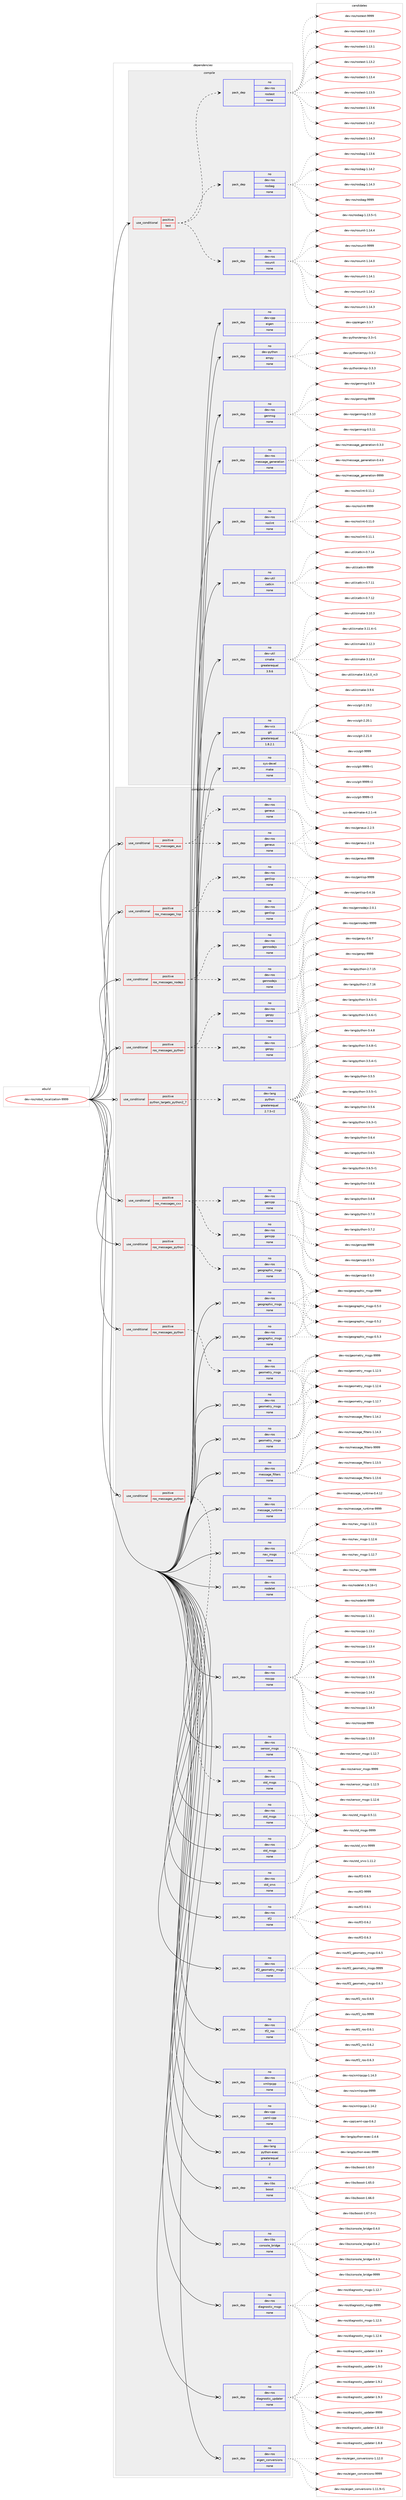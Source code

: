 digraph prolog {

# *************
# Graph options
# *************

newrank=true;
concentrate=true;
compound=true;
graph [rankdir=LR,fontname=Helvetica,fontsize=10,ranksep=1.5];#, ranksep=2.5, nodesep=0.2];
edge  [arrowhead=vee];
node  [fontname=Helvetica,fontsize=10];

# **********
# The ebuild
# **********

subgraph cluster_leftcol {
color=gray;
rank=same;
label=<<i>ebuild</i>>;
id [label="dev-ros/robot_localization-9999", color=red, width=4, href="../dev-ros/robot_localization-9999.svg"];
}

# ****************
# The dependencies
# ****************

subgraph cluster_midcol {
color=gray;
label=<<i>dependencies</i>>;
subgraph cluster_compile {
fillcolor="#eeeeee";
style=filled;
label=<<i>compile</i>>;
subgraph cond389546 {
dependency1463110 [label=<<TABLE BORDER="0" CELLBORDER="1" CELLSPACING="0" CELLPADDING="4"><TR><TD ROWSPAN="3" CELLPADDING="10">use_conditional</TD></TR><TR><TD>positive</TD></TR><TR><TD>test</TD></TR></TABLE>>, shape=none, color=red];
subgraph pack1050174 {
dependency1463111 [label=<<TABLE BORDER="0" CELLBORDER="1" CELLSPACING="0" CELLPADDING="4" WIDTH="220"><TR><TD ROWSPAN="6" CELLPADDING="30">pack_dep</TD></TR><TR><TD WIDTH="110">no</TD></TR><TR><TD>dev-ros</TD></TR><TR><TD>rosbag</TD></TR><TR><TD>none</TD></TR><TR><TD></TD></TR></TABLE>>, shape=none, color=blue];
}
dependency1463110:e -> dependency1463111:w [weight=20,style="dashed",arrowhead="vee"];
subgraph pack1050175 {
dependency1463112 [label=<<TABLE BORDER="0" CELLBORDER="1" CELLSPACING="0" CELLPADDING="4" WIDTH="220"><TR><TD ROWSPAN="6" CELLPADDING="30">pack_dep</TD></TR><TR><TD WIDTH="110">no</TD></TR><TR><TD>dev-ros</TD></TR><TR><TD>rostest</TD></TR><TR><TD>none</TD></TR><TR><TD></TD></TR></TABLE>>, shape=none, color=blue];
}
dependency1463110:e -> dependency1463112:w [weight=20,style="dashed",arrowhead="vee"];
subgraph pack1050176 {
dependency1463113 [label=<<TABLE BORDER="0" CELLBORDER="1" CELLSPACING="0" CELLPADDING="4" WIDTH="220"><TR><TD ROWSPAN="6" CELLPADDING="30">pack_dep</TD></TR><TR><TD WIDTH="110">no</TD></TR><TR><TD>dev-ros</TD></TR><TR><TD>rosunit</TD></TR><TR><TD>none</TD></TR><TR><TD></TD></TR></TABLE>>, shape=none, color=blue];
}
dependency1463110:e -> dependency1463113:w [weight=20,style="dashed",arrowhead="vee"];
}
id:e -> dependency1463110:w [weight=20,style="solid",arrowhead="vee"];
subgraph pack1050177 {
dependency1463114 [label=<<TABLE BORDER="0" CELLBORDER="1" CELLSPACING="0" CELLPADDING="4" WIDTH="220"><TR><TD ROWSPAN="6" CELLPADDING="30">pack_dep</TD></TR><TR><TD WIDTH="110">no</TD></TR><TR><TD>dev-cpp</TD></TR><TR><TD>eigen</TD></TR><TR><TD>none</TD></TR><TR><TD></TD></TR></TABLE>>, shape=none, color=blue];
}
id:e -> dependency1463114:w [weight=20,style="solid",arrowhead="vee"];
subgraph pack1050178 {
dependency1463115 [label=<<TABLE BORDER="0" CELLBORDER="1" CELLSPACING="0" CELLPADDING="4" WIDTH="220"><TR><TD ROWSPAN="6" CELLPADDING="30">pack_dep</TD></TR><TR><TD WIDTH="110">no</TD></TR><TR><TD>dev-python</TD></TR><TR><TD>empy</TD></TR><TR><TD>none</TD></TR><TR><TD></TD></TR></TABLE>>, shape=none, color=blue];
}
id:e -> dependency1463115:w [weight=20,style="solid",arrowhead="vee"];
subgraph pack1050179 {
dependency1463116 [label=<<TABLE BORDER="0" CELLBORDER="1" CELLSPACING="0" CELLPADDING="4" WIDTH="220"><TR><TD ROWSPAN="6" CELLPADDING="30">pack_dep</TD></TR><TR><TD WIDTH="110">no</TD></TR><TR><TD>dev-ros</TD></TR><TR><TD>genmsg</TD></TR><TR><TD>none</TD></TR><TR><TD></TD></TR></TABLE>>, shape=none, color=blue];
}
id:e -> dependency1463116:w [weight=20,style="solid",arrowhead="vee"];
subgraph pack1050180 {
dependency1463117 [label=<<TABLE BORDER="0" CELLBORDER="1" CELLSPACING="0" CELLPADDING="4" WIDTH="220"><TR><TD ROWSPAN="6" CELLPADDING="30">pack_dep</TD></TR><TR><TD WIDTH="110">no</TD></TR><TR><TD>dev-ros</TD></TR><TR><TD>message_generation</TD></TR><TR><TD>none</TD></TR><TR><TD></TD></TR></TABLE>>, shape=none, color=blue];
}
id:e -> dependency1463117:w [weight=20,style="solid",arrowhead="vee"];
subgraph pack1050181 {
dependency1463118 [label=<<TABLE BORDER="0" CELLBORDER="1" CELLSPACING="0" CELLPADDING="4" WIDTH="220"><TR><TD ROWSPAN="6" CELLPADDING="30">pack_dep</TD></TR><TR><TD WIDTH="110">no</TD></TR><TR><TD>dev-ros</TD></TR><TR><TD>roslint</TD></TR><TR><TD>none</TD></TR><TR><TD></TD></TR></TABLE>>, shape=none, color=blue];
}
id:e -> dependency1463118:w [weight=20,style="solid",arrowhead="vee"];
subgraph pack1050182 {
dependency1463119 [label=<<TABLE BORDER="0" CELLBORDER="1" CELLSPACING="0" CELLPADDING="4" WIDTH="220"><TR><TD ROWSPAN="6" CELLPADDING="30">pack_dep</TD></TR><TR><TD WIDTH="110">no</TD></TR><TR><TD>dev-util</TD></TR><TR><TD>catkin</TD></TR><TR><TD>none</TD></TR><TR><TD></TD></TR></TABLE>>, shape=none, color=blue];
}
id:e -> dependency1463119:w [weight=20,style="solid",arrowhead="vee"];
subgraph pack1050183 {
dependency1463120 [label=<<TABLE BORDER="0" CELLBORDER="1" CELLSPACING="0" CELLPADDING="4" WIDTH="220"><TR><TD ROWSPAN="6" CELLPADDING="30">pack_dep</TD></TR><TR><TD WIDTH="110">no</TD></TR><TR><TD>dev-util</TD></TR><TR><TD>cmake</TD></TR><TR><TD>greaterequal</TD></TR><TR><TD>3.9.6</TD></TR></TABLE>>, shape=none, color=blue];
}
id:e -> dependency1463120:w [weight=20,style="solid",arrowhead="vee"];
subgraph pack1050184 {
dependency1463121 [label=<<TABLE BORDER="0" CELLBORDER="1" CELLSPACING="0" CELLPADDING="4" WIDTH="220"><TR><TD ROWSPAN="6" CELLPADDING="30">pack_dep</TD></TR><TR><TD WIDTH="110">no</TD></TR><TR><TD>dev-vcs</TD></TR><TR><TD>git</TD></TR><TR><TD>greaterequal</TD></TR><TR><TD>1.8.2.1</TD></TR></TABLE>>, shape=none, color=blue];
}
id:e -> dependency1463121:w [weight=20,style="solid",arrowhead="vee"];
subgraph pack1050185 {
dependency1463122 [label=<<TABLE BORDER="0" CELLBORDER="1" CELLSPACING="0" CELLPADDING="4" WIDTH="220"><TR><TD ROWSPAN="6" CELLPADDING="30">pack_dep</TD></TR><TR><TD WIDTH="110">no</TD></TR><TR><TD>sys-devel</TD></TR><TR><TD>make</TD></TR><TR><TD>none</TD></TR><TR><TD></TD></TR></TABLE>>, shape=none, color=blue];
}
id:e -> dependency1463122:w [weight=20,style="solid",arrowhead="vee"];
}
subgraph cluster_compileandrun {
fillcolor="#eeeeee";
style=filled;
label=<<i>compile and run</i>>;
subgraph cond389547 {
dependency1463123 [label=<<TABLE BORDER="0" CELLBORDER="1" CELLSPACING="0" CELLPADDING="4"><TR><TD ROWSPAN="3" CELLPADDING="10">use_conditional</TD></TR><TR><TD>positive</TD></TR><TR><TD>python_targets_python2_7</TD></TR></TABLE>>, shape=none, color=red];
subgraph pack1050186 {
dependency1463124 [label=<<TABLE BORDER="0" CELLBORDER="1" CELLSPACING="0" CELLPADDING="4" WIDTH="220"><TR><TD ROWSPAN="6" CELLPADDING="30">pack_dep</TD></TR><TR><TD WIDTH="110">no</TD></TR><TR><TD>dev-lang</TD></TR><TR><TD>python</TD></TR><TR><TD>greaterequal</TD></TR><TR><TD>2.7.5-r2</TD></TR></TABLE>>, shape=none, color=blue];
}
dependency1463123:e -> dependency1463124:w [weight=20,style="dashed",arrowhead="vee"];
}
id:e -> dependency1463123:w [weight=20,style="solid",arrowhead="odotvee"];
subgraph cond389548 {
dependency1463125 [label=<<TABLE BORDER="0" CELLBORDER="1" CELLSPACING="0" CELLPADDING="4"><TR><TD ROWSPAN="3" CELLPADDING="10">use_conditional</TD></TR><TR><TD>positive</TD></TR><TR><TD>ros_messages_cxx</TD></TR></TABLE>>, shape=none, color=red];
subgraph pack1050187 {
dependency1463126 [label=<<TABLE BORDER="0" CELLBORDER="1" CELLSPACING="0" CELLPADDING="4" WIDTH="220"><TR><TD ROWSPAN="6" CELLPADDING="30">pack_dep</TD></TR><TR><TD WIDTH="110">no</TD></TR><TR><TD>dev-ros</TD></TR><TR><TD>gencpp</TD></TR><TR><TD>none</TD></TR><TR><TD></TD></TR></TABLE>>, shape=none, color=blue];
}
dependency1463125:e -> dependency1463126:w [weight=20,style="dashed",arrowhead="vee"];
subgraph pack1050188 {
dependency1463127 [label=<<TABLE BORDER="0" CELLBORDER="1" CELLSPACING="0" CELLPADDING="4" WIDTH="220"><TR><TD ROWSPAN="6" CELLPADDING="30">pack_dep</TD></TR><TR><TD WIDTH="110">no</TD></TR><TR><TD>dev-ros</TD></TR><TR><TD>gencpp</TD></TR><TR><TD>none</TD></TR><TR><TD></TD></TR></TABLE>>, shape=none, color=blue];
}
dependency1463125:e -> dependency1463127:w [weight=20,style="dashed",arrowhead="vee"];
}
id:e -> dependency1463125:w [weight=20,style="solid",arrowhead="odotvee"];
subgraph cond389549 {
dependency1463128 [label=<<TABLE BORDER="0" CELLBORDER="1" CELLSPACING="0" CELLPADDING="4"><TR><TD ROWSPAN="3" CELLPADDING="10">use_conditional</TD></TR><TR><TD>positive</TD></TR><TR><TD>ros_messages_eus</TD></TR></TABLE>>, shape=none, color=red];
subgraph pack1050189 {
dependency1463129 [label=<<TABLE BORDER="0" CELLBORDER="1" CELLSPACING="0" CELLPADDING="4" WIDTH="220"><TR><TD ROWSPAN="6" CELLPADDING="30">pack_dep</TD></TR><TR><TD WIDTH="110">no</TD></TR><TR><TD>dev-ros</TD></TR><TR><TD>geneus</TD></TR><TR><TD>none</TD></TR><TR><TD></TD></TR></TABLE>>, shape=none, color=blue];
}
dependency1463128:e -> dependency1463129:w [weight=20,style="dashed",arrowhead="vee"];
subgraph pack1050190 {
dependency1463130 [label=<<TABLE BORDER="0" CELLBORDER="1" CELLSPACING="0" CELLPADDING="4" WIDTH="220"><TR><TD ROWSPAN="6" CELLPADDING="30">pack_dep</TD></TR><TR><TD WIDTH="110">no</TD></TR><TR><TD>dev-ros</TD></TR><TR><TD>geneus</TD></TR><TR><TD>none</TD></TR><TR><TD></TD></TR></TABLE>>, shape=none, color=blue];
}
dependency1463128:e -> dependency1463130:w [weight=20,style="dashed",arrowhead="vee"];
}
id:e -> dependency1463128:w [weight=20,style="solid",arrowhead="odotvee"];
subgraph cond389550 {
dependency1463131 [label=<<TABLE BORDER="0" CELLBORDER="1" CELLSPACING="0" CELLPADDING="4"><TR><TD ROWSPAN="3" CELLPADDING="10">use_conditional</TD></TR><TR><TD>positive</TD></TR><TR><TD>ros_messages_lisp</TD></TR></TABLE>>, shape=none, color=red];
subgraph pack1050191 {
dependency1463132 [label=<<TABLE BORDER="0" CELLBORDER="1" CELLSPACING="0" CELLPADDING="4" WIDTH="220"><TR><TD ROWSPAN="6" CELLPADDING="30">pack_dep</TD></TR><TR><TD WIDTH="110">no</TD></TR><TR><TD>dev-ros</TD></TR><TR><TD>genlisp</TD></TR><TR><TD>none</TD></TR><TR><TD></TD></TR></TABLE>>, shape=none, color=blue];
}
dependency1463131:e -> dependency1463132:w [weight=20,style="dashed",arrowhead="vee"];
subgraph pack1050192 {
dependency1463133 [label=<<TABLE BORDER="0" CELLBORDER="1" CELLSPACING="0" CELLPADDING="4" WIDTH="220"><TR><TD ROWSPAN="6" CELLPADDING="30">pack_dep</TD></TR><TR><TD WIDTH="110">no</TD></TR><TR><TD>dev-ros</TD></TR><TR><TD>genlisp</TD></TR><TR><TD>none</TD></TR><TR><TD></TD></TR></TABLE>>, shape=none, color=blue];
}
dependency1463131:e -> dependency1463133:w [weight=20,style="dashed",arrowhead="vee"];
}
id:e -> dependency1463131:w [weight=20,style="solid",arrowhead="odotvee"];
subgraph cond389551 {
dependency1463134 [label=<<TABLE BORDER="0" CELLBORDER="1" CELLSPACING="0" CELLPADDING="4"><TR><TD ROWSPAN="3" CELLPADDING="10">use_conditional</TD></TR><TR><TD>positive</TD></TR><TR><TD>ros_messages_nodejs</TD></TR></TABLE>>, shape=none, color=red];
subgraph pack1050193 {
dependency1463135 [label=<<TABLE BORDER="0" CELLBORDER="1" CELLSPACING="0" CELLPADDING="4" WIDTH="220"><TR><TD ROWSPAN="6" CELLPADDING="30">pack_dep</TD></TR><TR><TD WIDTH="110">no</TD></TR><TR><TD>dev-ros</TD></TR><TR><TD>gennodejs</TD></TR><TR><TD>none</TD></TR><TR><TD></TD></TR></TABLE>>, shape=none, color=blue];
}
dependency1463134:e -> dependency1463135:w [weight=20,style="dashed",arrowhead="vee"];
subgraph pack1050194 {
dependency1463136 [label=<<TABLE BORDER="0" CELLBORDER="1" CELLSPACING="0" CELLPADDING="4" WIDTH="220"><TR><TD ROWSPAN="6" CELLPADDING="30">pack_dep</TD></TR><TR><TD WIDTH="110">no</TD></TR><TR><TD>dev-ros</TD></TR><TR><TD>gennodejs</TD></TR><TR><TD>none</TD></TR><TR><TD></TD></TR></TABLE>>, shape=none, color=blue];
}
dependency1463134:e -> dependency1463136:w [weight=20,style="dashed",arrowhead="vee"];
}
id:e -> dependency1463134:w [weight=20,style="solid",arrowhead="odotvee"];
subgraph cond389552 {
dependency1463137 [label=<<TABLE BORDER="0" CELLBORDER="1" CELLSPACING="0" CELLPADDING="4"><TR><TD ROWSPAN="3" CELLPADDING="10">use_conditional</TD></TR><TR><TD>positive</TD></TR><TR><TD>ros_messages_python</TD></TR></TABLE>>, shape=none, color=red];
subgraph pack1050195 {
dependency1463138 [label=<<TABLE BORDER="0" CELLBORDER="1" CELLSPACING="0" CELLPADDING="4" WIDTH="220"><TR><TD ROWSPAN="6" CELLPADDING="30">pack_dep</TD></TR><TR><TD WIDTH="110">no</TD></TR><TR><TD>dev-ros</TD></TR><TR><TD>genpy</TD></TR><TR><TD>none</TD></TR><TR><TD></TD></TR></TABLE>>, shape=none, color=blue];
}
dependency1463137:e -> dependency1463138:w [weight=20,style="dashed",arrowhead="vee"];
subgraph pack1050196 {
dependency1463139 [label=<<TABLE BORDER="0" CELLBORDER="1" CELLSPACING="0" CELLPADDING="4" WIDTH="220"><TR><TD ROWSPAN="6" CELLPADDING="30">pack_dep</TD></TR><TR><TD WIDTH="110">no</TD></TR><TR><TD>dev-ros</TD></TR><TR><TD>genpy</TD></TR><TR><TD>none</TD></TR><TR><TD></TD></TR></TABLE>>, shape=none, color=blue];
}
dependency1463137:e -> dependency1463139:w [weight=20,style="dashed",arrowhead="vee"];
}
id:e -> dependency1463137:w [weight=20,style="solid",arrowhead="odotvee"];
subgraph cond389553 {
dependency1463140 [label=<<TABLE BORDER="0" CELLBORDER="1" CELLSPACING="0" CELLPADDING="4"><TR><TD ROWSPAN="3" CELLPADDING="10">use_conditional</TD></TR><TR><TD>positive</TD></TR><TR><TD>ros_messages_python</TD></TR></TABLE>>, shape=none, color=red];
subgraph pack1050197 {
dependency1463141 [label=<<TABLE BORDER="0" CELLBORDER="1" CELLSPACING="0" CELLPADDING="4" WIDTH="220"><TR><TD ROWSPAN="6" CELLPADDING="30">pack_dep</TD></TR><TR><TD WIDTH="110">no</TD></TR><TR><TD>dev-ros</TD></TR><TR><TD>geographic_msgs</TD></TR><TR><TD>none</TD></TR><TR><TD></TD></TR></TABLE>>, shape=none, color=blue];
}
dependency1463140:e -> dependency1463141:w [weight=20,style="dashed",arrowhead="vee"];
}
id:e -> dependency1463140:w [weight=20,style="solid",arrowhead="odotvee"];
subgraph cond389554 {
dependency1463142 [label=<<TABLE BORDER="0" CELLBORDER="1" CELLSPACING="0" CELLPADDING="4"><TR><TD ROWSPAN="3" CELLPADDING="10">use_conditional</TD></TR><TR><TD>positive</TD></TR><TR><TD>ros_messages_python</TD></TR></TABLE>>, shape=none, color=red];
subgraph pack1050198 {
dependency1463143 [label=<<TABLE BORDER="0" CELLBORDER="1" CELLSPACING="0" CELLPADDING="4" WIDTH="220"><TR><TD ROWSPAN="6" CELLPADDING="30">pack_dep</TD></TR><TR><TD WIDTH="110">no</TD></TR><TR><TD>dev-ros</TD></TR><TR><TD>geometry_msgs</TD></TR><TR><TD>none</TD></TR><TR><TD></TD></TR></TABLE>>, shape=none, color=blue];
}
dependency1463142:e -> dependency1463143:w [weight=20,style="dashed",arrowhead="vee"];
}
id:e -> dependency1463142:w [weight=20,style="solid",arrowhead="odotvee"];
subgraph cond389555 {
dependency1463144 [label=<<TABLE BORDER="0" CELLBORDER="1" CELLSPACING="0" CELLPADDING="4"><TR><TD ROWSPAN="3" CELLPADDING="10">use_conditional</TD></TR><TR><TD>positive</TD></TR><TR><TD>ros_messages_python</TD></TR></TABLE>>, shape=none, color=red];
subgraph pack1050199 {
dependency1463145 [label=<<TABLE BORDER="0" CELLBORDER="1" CELLSPACING="0" CELLPADDING="4" WIDTH="220"><TR><TD ROWSPAN="6" CELLPADDING="30">pack_dep</TD></TR><TR><TD WIDTH="110">no</TD></TR><TR><TD>dev-ros</TD></TR><TR><TD>std_msgs</TD></TR><TR><TD>none</TD></TR><TR><TD></TD></TR></TABLE>>, shape=none, color=blue];
}
dependency1463144:e -> dependency1463145:w [weight=20,style="dashed",arrowhead="vee"];
}
id:e -> dependency1463144:w [weight=20,style="solid",arrowhead="odotvee"];
subgraph pack1050200 {
dependency1463146 [label=<<TABLE BORDER="0" CELLBORDER="1" CELLSPACING="0" CELLPADDING="4" WIDTH="220"><TR><TD ROWSPAN="6" CELLPADDING="30">pack_dep</TD></TR><TR><TD WIDTH="110">no</TD></TR><TR><TD>dev-cpp</TD></TR><TR><TD>yaml-cpp</TD></TR><TR><TD>none</TD></TR><TR><TD></TD></TR></TABLE>>, shape=none, color=blue];
}
id:e -> dependency1463146:w [weight=20,style="solid",arrowhead="odotvee"];
subgraph pack1050201 {
dependency1463147 [label=<<TABLE BORDER="0" CELLBORDER="1" CELLSPACING="0" CELLPADDING="4" WIDTH="220"><TR><TD ROWSPAN="6" CELLPADDING="30">pack_dep</TD></TR><TR><TD WIDTH="110">no</TD></TR><TR><TD>dev-lang</TD></TR><TR><TD>python-exec</TD></TR><TR><TD>greaterequal</TD></TR><TR><TD>2</TD></TR></TABLE>>, shape=none, color=blue];
}
id:e -> dependency1463147:w [weight=20,style="solid",arrowhead="odotvee"];
subgraph pack1050202 {
dependency1463148 [label=<<TABLE BORDER="0" CELLBORDER="1" CELLSPACING="0" CELLPADDING="4" WIDTH="220"><TR><TD ROWSPAN="6" CELLPADDING="30">pack_dep</TD></TR><TR><TD WIDTH="110">no</TD></TR><TR><TD>dev-libs</TD></TR><TR><TD>boost</TD></TR><TR><TD>none</TD></TR><TR><TD></TD></TR></TABLE>>, shape=none, color=blue];
}
id:e -> dependency1463148:w [weight=20,style="solid",arrowhead="odotvee"];
subgraph pack1050203 {
dependency1463149 [label=<<TABLE BORDER="0" CELLBORDER="1" CELLSPACING="0" CELLPADDING="4" WIDTH="220"><TR><TD ROWSPAN="6" CELLPADDING="30">pack_dep</TD></TR><TR><TD WIDTH="110">no</TD></TR><TR><TD>dev-libs</TD></TR><TR><TD>console_bridge</TD></TR><TR><TD>none</TD></TR><TR><TD></TD></TR></TABLE>>, shape=none, color=blue];
}
id:e -> dependency1463149:w [weight=20,style="solid",arrowhead="odotvee"];
subgraph pack1050204 {
dependency1463150 [label=<<TABLE BORDER="0" CELLBORDER="1" CELLSPACING="0" CELLPADDING="4" WIDTH="220"><TR><TD ROWSPAN="6" CELLPADDING="30">pack_dep</TD></TR><TR><TD WIDTH="110">no</TD></TR><TR><TD>dev-ros</TD></TR><TR><TD>diagnostic_msgs</TD></TR><TR><TD>none</TD></TR><TR><TD></TD></TR></TABLE>>, shape=none, color=blue];
}
id:e -> dependency1463150:w [weight=20,style="solid",arrowhead="odotvee"];
subgraph pack1050205 {
dependency1463151 [label=<<TABLE BORDER="0" CELLBORDER="1" CELLSPACING="0" CELLPADDING="4" WIDTH="220"><TR><TD ROWSPAN="6" CELLPADDING="30">pack_dep</TD></TR><TR><TD WIDTH="110">no</TD></TR><TR><TD>dev-ros</TD></TR><TR><TD>diagnostic_updater</TD></TR><TR><TD>none</TD></TR><TR><TD></TD></TR></TABLE>>, shape=none, color=blue];
}
id:e -> dependency1463151:w [weight=20,style="solid",arrowhead="odotvee"];
subgraph pack1050206 {
dependency1463152 [label=<<TABLE BORDER="0" CELLBORDER="1" CELLSPACING="0" CELLPADDING="4" WIDTH="220"><TR><TD ROWSPAN="6" CELLPADDING="30">pack_dep</TD></TR><TR><TD WIDTH="110">no</TD></TR><TR><TD>dev-ros</TD></TR><TR><TD>eigen_conversions</TD></TR><TR><TD>none</TD></TR><TR><TD></TD></TR></TABLE>>, shape=none, color=blue];
}
id:e -> dependency1463152:w [weight=20,style="solid",arrowhead="odotvee"];
subgraph pack1050207 {
dependency1463153 [label=<<TABLE BORDER="0" CELLBORDER="1" CELLSPACING="0" CELLPADDING="4" WIDTH="220"><TR><TD ROWSPAN="6" CELLPADDING="30">pack_dep</TD></TR><TR><TD WIDTH="110">no</TD></TR><TR><TD>dev-ros</TD></TR><TR><TD>geographic_msgs</TD></TR><TR><TD>none</TD></TR><TR><TD></TD></TR></TABLE>>, shape=none, color=blue];
}
id:e -> dependency1463153:w [weight=20,style="solid",arrowhead="odotvee"];
subgraph pack1050208 {
dependency1463154 [label=<<TABLE BORDER="0" CELLBORDER="1" CELLSPACING="0" CELLPADDING="4" WIDTH="220"><TR><TD ROWSPAN="6" CELLPADDING="30">pack_dep</TD></TR><TR><TD WIDTH="110">no</TD></TR><TR><TD>dev-ros</TD></TR><TR><TD>geographic_msgs</TD></TR><TR><TD>none</TD></TR><TR><TD></TD></TR></TABLE>>, shape=none, color=blue];
}
id:e -> dependency1463154:w [weight=20,style="solid",arrowhead="odotvee"];
subgraph pack1050209 {
dependency1463155 [label=<<TABLE BORDER="0" CELLBORDER="1" CELLSPACING="0" CELLPADDING="4" WIDTH="220"><TR><TD ROWSPAN="6" CELLPADDING="30">pack_dep</TD></TR><TR><TD WIDTH="110">no</TD></TR><TR><TD>dev-ros</TD></TR><TR><TD>geometry_msgs</TD></TR><TR><TD>none</TD></TR><TR><TD></TD></TR></TABLE>>, shape=none, color=blue];
}
id:e -> dependency1463155:w [weight=20,style="solid",arrowhead="odotvee"];
subgraph pack1050210 {
dependency1463156 [label=<<TABLE BORDER="0" CELLBORDER="1" CELLSPACING="0" CELLPADDING="4" WIDTH="220"><TR><TD ROWSPAN="6" CELLPADDING="30">pack_dep</TD></TR><TR><TD WIDTH="110">no</TD></TR><TR><TD>dev-ros</TD></TR><TR><TD>geometry_msgs</TD></TR><TR><TD>none</TD></TR><TR><TD></TD></TR></TABLE>>, shape=none, color=blue];
}
id:e -> dependency1463156:w [weight=20,style="solid",arrowhead="odotvee"];
subgraph pack1050211 {
dependency1463157 [label=<<TABLE BORDER="0" CELLBORDER="1" CELLSPACING="0" CELLPADDING="4" WIDTH="220"><TR><TD ROWSPAN="6" CELLPADDING="30">pack_dep</TD></TR><TR><TD WIDTH="110">no</TD></TR><TR><TD>dev-ros</TD></TR><TR><TD>message_filters</TD></TR><TR><TD>none</TD></TR><TR><TD></TD></TR></TABLE>>, shape=none, color=blue];
}
id:e -> dependency1463157:w [weight=20,style="solid",arrowhead="odotvee"];
subgraph pack1050212 {
dependency1463158 [label=<<TABLE BORDER="0" CELLBORDER="1" CELLSPACING="0" CELLPADDING="4" WIDTH="220"><TR><TD ROWSPAN="6" CELLPADDING="30">pack_dep</TD></TR><TR><TD WIDTH="110">no</TD></TR><TR><TD>dev-ros</TD></TR><TR><TD>message_runtime</TD></TR><TR><TD>none</TD></TR><TR><TD></TD></TR></TABLE>>, shape=none, color=blue];
}
id:e -> dependency1463158:w [weight=20,style="solid",arrowhead="odotvee"];
subgraph pack1050213 {
dependency1463159 [label=<<TABLE BORDER="0" CELLBORDER="1" CELLSPACING="0" CELLPADDING="4" WIDTH="220"><TR><TD ROWSPAN="6" CELLPADDING="30">pack_dep</TD></TR><TR><TD WIDTH="110">no</TD></TR><TR><TD>dev-ros</TD></TR><TR><TD>nav_msgs</TD></TR><TR><TD>none</TD></TR><TR><TD></TD></TR></TABLE>>, shape=none, color=blue];
}
id:e -> dependency1463159:w [weight=20,style="solid",arrowhead="odotvee"];
subgraph pack1050214 {
dependency1463160 [label=<<TABLE BORDER="0" CELLBORDER="1" CELLSPACING="0" CELLPADDING="4" WIDTH="220"><TR><TD ROWSPAN="6" CELLPADDING="30">pack_dep</TD></TR><TR><TD WIDTH="110">no</TD></TR><TR><TD>dev-ros</TD></TR><TR><TD>nodelet</TD></TR><TR><TD>none</TD></TR><TR><TD></TD></TR></TABLE>>, shape=none, color=blue];
}
id:e -> dependency1463160:w [weight=20,style="solid",arrowhead="odotvee"];
subgraph pack1050215 {
dependency1463161 [label=<<TABLE BORDER="0" CELLBORDER="1" CELLSPACING="0" CELLPADDING="4" WIDTH="220"><TR><TD ROWSPAN="6" CELLPADDING="30">pack_dep</TD></TR><TR><TD WIDTH="110">no</TD></TR><TR><TD>dev-ros</TD></TR><TR><TD>roscpp</TD></TR><TR><TD>none</TD></TR><TR><TD></TD></TR></TABLE>>, shape=none, color=blue];
}
id:e -> dependency1463161:w [weight=20,style="solid",arrowhead="odotvee"];
subgraph pack1050216 {
dependency1463162 [label=<<TABLE BORDER="0" CELLBORDER="1" CELLSPACING="0" CELLPADDING="4" WIDTH="220"><TR><TD ROWSPAN="6" CELLPADDING="30">pack_dep</TD></TR><TR><TD WIDTH="110">no</TD></TR><TR><TD>dev-ros</TD></TR><TR><TD>sensor_msgs</TD></TR><TR><TD>none</TD></TR><TR><TD></TD></TR></TABLE>>, shape=none, color=blue];
}
id:e -> dependency1463162:w [weight=20,style="solid",arrowhead="odotvee"];
subgraph pack1050217 {
dependency1463163 [label=<<TABLE BORDER="0" CELLBORDER="1" CELLSPACING="0" CELLPADDING="4" WIDTH="220"><TR><TD ROWSPAN="6" CELLPADDING="30">pack_dep</TD></TR><TR><TD WIDTH="110">no</TD></TR><TR><TD>dev-ros</TD></TR><TR><TD>std_msgs</TD></TR><TR><TD>none</TD></TR><TR><TD></TD></TR></TABLE>>, shape=none, color=blue];
}
id:e -> dependency1463163:w [weight=20,style="solid",arrowhead="odotvee"];
subgraph pack1050218 {
dependency1463164 [label=<<TABLE BORDER="0" CELLBORDER="1" CELLSPACING="0" CELLPADDING="4" WIDTH="220"><TR><TD ROWSPAN="6" CELLPADDING="30">pack_dep</TD></TR><TR><TD WIDTH="110">no</TD></TR><TR><TD>dev-ros</TD></TR><TR><TD>std_msgs</TD></TR><TR><TD>none</TD></TR><TR><TD></TD></TR></TABLE>>, shape=none, color=blue];
}
id:e -> dependency1463164:w [weight=20,style="solid",arrowhead="odotvee"];
subgraph pack1050219 {
dependency1463165 [label=<<TABLE BORDER="0" CELLBORDER="1" CELLSPACING="0" CELLPADDING="4" WIDTH="220"><TR><TD ROWSPAN="6" CELLPADDING="30">pack_dep</TD></TR><TR><TD WIDTH="110">no</TD></TR><TR><TD>dev-ros</TD></TR><TR><TD>std_srvs</TD></TR><TR><TD>none</TD></TR><TR><TD></TD></TR></TABLE>>, shape=none, color=blue];
}
id:e -> dependency1463165:w [weight=20,style="solid",arrowhead="odotvee"];
subgraph pack1050220 {
dependency1463166 [label=<<TABLE BORDER="0" CELLBORDER="1" CELLSPACING="0" CELLPADDING="4" WIDTH="220"><TR><TD ROWSPAN="6" CELLPADDING="30">pack_dep</TD></TR><TR><TD WIDTH="110">no</TD></TR><TR><TD>dev-ros</TD></TR><TR><TD>tf2</TD></TR><TR><TD>none</TD></TR><TR><TD></TD></TR></TABLE>>, shape=none, color=blue];
}
id:e -> dependency1463166:w [weight=20,style="solid",arrowhead="odotvee"];
subgraph pack1050221 {
dependency1463167 [label=<<TABLE BORDER="0" CELLBORDER="1" CELLSPACING="0" CELLPADDING="4" WIDTH="220"><TR><TD ROWSPAN="6" CELLPADDING="30">pack_dep</TD></TR><TR><TD WIDTH="110">no</TD></TR><TR><TD>dev-ros</TD></TR><TR><TD>tf2_geometry_msgs</TD></TR><TR><TD>none</TD></TR><TR><TD></TD></TR></TABLE>>, shape=none, color=blue];
}
id:e -> dependency1463167:w [weight=20,style="solid",arrowhead="odotvee"];
subgraph pack1050222 {
dependency1463168 [label=<<TABLE BORDER="0" CELLBORDER="1" CELLSPACING="0" CELLPADDING="4" WIDTH="220"><TR><TD ROWSPAN="6" CELLPADDING="30">pack_dep</TD></TR><TR><TD WIDTH="110">no</TD></TR><TR><TD>dev-ros</TD></TR><TR><TD>tf2_ros</TD></TR><TR><TD>none</TD></TR><TR><TD></TD></TR></TABLE>>, shape=none, color=blue];
}
id:e -> dependency1463168:w [weight=20,style="solid",arrowhead="odotvee"];
subgraph pack1050223 {
dependency1463169 [label=<<TABLE BORDER="0" CELLBORDER="1" CELLSPACING="0" CELLPADDING="4" WIDTH="220"><TR><TD ROWSPAN="6" CELLPADDING="30">pack_dep</TD></TR><TR><TD WIDTH="110">no</TD></TR><TR><TD>dev-ros</TD></TR><TR><TD>xmlrpcpp</TD></TR><TR><TD>none</TD></TR><TR><TD></TD></TR></TABLE>>, shape=none, color=blue];
}
id:e -> dependency1463169:w [weight=20,style="solid",arrowhead="odotvee"];
}
subgraph cluster_run {
fillcolor="#eeeeee";
style=filled;
label=<<i>run</i>>;
}
}

# **************
# The candidates
# **************

subgraph cluster_choices {
rank=same;
color=gray;
label=<<i>candidates</i>>;

subgraph choice1050174 {
color=black;
nodesep=1;
choice10010111845114111115471141111159897103454946495146534511449 [label="dev-ros/rosbag-1.13.5-r1", color=red, width=4,href="../dev-ros/rosbag-1.13.5-r1.svg"];
choice1001011184511411111547114111115989710345494649514654 [label="dev-ros/rosbag-1.13.6", color=red, width=4,href="../dev-ros/rosbag-1.13.6.svg"];
choice1001011184511411111547114111115989710345494649524650 [label="dev-ros/rosbag-1.14.2", color=red, width=4,href="../dev-ros/rosbag-1.14.2.svg"];
choice1001011184511411111547114111115989710345494649524651 [label="dev-ros/rosbag-1.14.3", color=red, width=4,href="../dev-ros/rosbag-1.14.3.svg"];
choice100101118451141111154711411111598971034557575757 [label="dev-ros/rosbag-9999", color=red, width=4,href="../dev-ros/rosbag-9999.svg"];
dependency1463111:e -> choice10010111845114111115471141111159897103454946495146534511449:w [style=dotted,weight="100"];
dependency1463111:e -> choice1001011184511411111547114111115989710345494649514654:w [style=dotted,weight="100"];
dependency1463111:e -> choice1001011184511411111547114111115989710345494649524650:w [style=dotted,weight="100"];
dependency1463111:e -> choice1001011184511411111547114111115989710345494649524651:w [style=dotted,weight="100"];
dependency1463111:e -> choice100101118451141111154711411111598971034557575757:w [style=dotted,weight="100"];
}
subgraph choice1050175 {
color=black;
nodesep=1;
choice100101118451141111154711411111511610111511645494649514648 [label="dev-ros/rostest-1.13.0", color=red, width=4,href="../dev-ros/rostest-1.13.0.svg"];
choice100101118451141111154711411111511610111511645494649514649 [label="dev-ros/rostest-1.13.1", color=red, width=4,href="../dev-ros/rostest-1.13.1.svg"];
choice100101118451141111154711411111511610111511645494649514650 [label="dev-ros/rostest-1.13.2", color=red, width=4,href="../dev-ros/rostest-1.13.2.svg"];
choice100101118451141111154711411111511610111511645494649514652 [label="dev-ros/rostest-1.13.4", color=red, width=4,href="../dev-ros/rostest-1.13.4.svg"];
choice100101118451141111154711411111511610111511645494649514653 [label="dev-ros/rostest-1.13.5", color=red, width=4,href="../dev-ros/rostest-1.13.5.svg"];
choice100101118451141111154711411111511610111511645494649514654 [label="dev-ros/rostest-1.13.6", color=red, width=4,href="../dev-ros/rostest-1.13.6.svg"];
choice100101118451141111154711411111511610111511645494649524650 [label="dev-ros/rostest-1.14.2", color=red, width=4,href="../dev-ros/rostest-1.14.2.svg"];
choice100101118451141111154711411111511610111511645494649524651 [label="dev-ros/rostest-1.14.3", color=red, width=4,href="../dev-ros/rostest-1.14.3.svg"];
choice10010111845114111115471141111151161011151164557575757 [label="dev-ros/rostest-9999", color=red, width=4,href="../dev-ros/rostest-9999.svg"];
dependency1463112:e -> choice100101118451141111154711411111511610111511645494649514648:w [style=dotted,weight="100"];
dependency1463112:e -> choice100101118451141111154711411111511610111511645494649514649:w [style=dotted,weight="100"];
dependency1463112:e -> choice100101118451141111154711411111511610111511645494649514650:w [style=dotted,weight="100"];
dependency1463112:e -> choice100101118451141111154711411111511610111511645494649514652:w [style=dotted,weight="100"];
dependency1463112:e -> choice100101118451141111154711411111511610111511645494649514653:w [style=dotted,weight="100"];
dependency1463112:e -> choice100101118451141111154711411111511610111511645494649514654:w [style=dotted,weight="100"];
dependency1463112:e -> choice100101118451141111154711411111511610111511645494649524650:w [style=dotted,weight="100"];
dependency1463112:e -> choice100101118451141111154711411111511610111511645494649524651:w [style=dotted,weight="100"];
dependency1463112:e -> choice10010111845114111115471141111151161011151164557575757:w [style=dotted,weight="100"];
}
subgraph choice1050176 {
color=black;
nodesep=1;
choice100101118451141111154711411111511711010511645494649524648 [label="dev-ros/rosunit-1.14.0", color=red, width=4,href="../dev-ros/rosunit-1.14.0.svg"];
choice100101118451141111154711411111511711010511645494649524649 [label="dev-ros/rosunit-1.14.1", color=red, width=4,href="../dev-ros/rosunit-1.14.1.svg"];
choice100101118451141111154711411111511711010511645494649524650 [label="dev-ros/rosunit-1.14.2", color=red, width=4,href="../dev-ros/rosunit-1.14.2.svg"];
choice100101118451141111154711411111511711010511645494649524651 [label="dev-ros/rosunit-1.14.3", color=red, width=4,href="../dev-ros/rosunit-1.14.3.svg"];
choice100101118451141111154711411111511711010511645494649524652 [label="dev-ros/rosunit-1.14.4", color=red, width=4,href="../dev-ros/rosunit-1.14.4.svg"];
choice10010111845114111115471141111151171101051164557575757 [label="dev-ros/rosunit-9999", color=red, width=4,href="../dev-ros/rosunit-9999.svg"];
dependency1463113:e -> choice100101118451141111154711411111511711010511645494649524648:w [style=dotted,weight="100"];
dependency1463113:e -> choice100101118451141111154711411111511711010511645494649524649:w [style=dotted,weight="100"];
dependency1463113:e -> choice100101118451141111154711411111511711010511645494649524650:w [style=dotted,weight="100"];
dependency1463113:e -> choice100101118451141111154711411111511711010511645494649524651:w [style=dotted,weight="100"];
dependency1463113:e -> choice100101118451141111154711411111511711010511645494649524652:w [style=dotted,weight="100"];
dependency1463113:e -> choice10010111845114111115471141111151171101051164557575757:w [style=dotted,weight="100"];
}
subgraph choice1050177 {
color=black;
nodesep=1;
choice100101118459911211247101105103101110455146514655 [label="dev-cpp/eigen-3.3.7", color=red, width=4,href="../dev-cpp/eigen-3.3.7.svg"];
dependency1463114:e -> choice100101118459911211247101105103101110455146514655:w [style=dotted,weight="100"];
}
subgraph choice1050178 {
color=black;
nodesep=1;
choice1001011184511212111610411111047101109112121455146514511449 [label="dev-python/empy-3.3-r1", color=red, width=4,href="../dev-python/empy-3.3-r1.svg"];
choice1001011184511212111610411111047101109112121455146514650 [label="dev-python/empy-3.3.2", color=red, width=4,href="../dev-python/empy-3.3.2.svg"];
choice1001011184511212111610411111047101109112121455146514651 [label="dev-python/empy-3.3.3", color=red, width=4,href="../dev-python/empy-3.3.3.svg"];
dependency1463115:e -> choice1001011184511212111610411111047101109112121455146514511449:w [style=dotted,weight="100"];
dependency1463115:e -> choice1001011184511212111610411111047101109112121455146514650:w [style=dotted,weight="100"];
dependency1463115:e -> choice1001011184511212111610411111047101109112121455146514651:w [style=dotted,weight="100"];
}
subgraph choice1050179 {
color=black;
nodesep=1;
choice100101118451141111154710310111010911510345484653464948 [label="dev-ros/genmsg-0.5.10", color=red, width=4,href="../dev-ros/genmsg-0.5.10.svg"];
choice100101118451141111154710310111010911510345484653464949 [label="dev-ros/genmsg-0.5.11", color=red, width=4,href="../dev-ros/genmsg-0.5.11.svg"];
choice1001011184511411111547103101110109115103454846534657 [label="dev-ros/genmsg-0.5.9", color=red, width=4,href="../dev-ros/genmsg-0.5.9.svg"];
choice10010111845114111115471031011101091151034557575757 [label="dev-ros/genmsg-9999", color=red, width=4,href="../dev-ros/genmsg-9999.svg"];
dependency1463116:e -> choice100101118451141111154710310111010911510345484653464948:w [style=dotted,weight="100"];
dependency1463116:e -> choice100101118451141111154710310111010911510345484653464949:w [style=dotted,weight="100"];
dependency1463116:e -> choice1001011184511411111547103101110109115103454846534657:w [style=dotted,weight="100"];
dependency1463116:e -> choice10010111845114111115471031011101091151034557575757:w [style=dotted,weight="100"];
}
subgraph choice1050180 {
color=black;
nodesep=1;
choice1001011184511411111547109101115115971031019510310111010111497116105111110454846514648 [label="dev-ros/message_generation-0.3.0", color=red, width=4,href="../dev-ros/message_generation-0.3.0.svg"];
choice1001011184511411111547109101115115971031019510310111010111497116105111110454846524648 [label="dev-ros/message_generation-0.4.0", color=red, width=4,href="../dev-ros/message_generation-0.4.0.svg"];
choice10010111845114111115471091011151159710310195103101110101114971161051111104557575757 [label="dev-ros/message_generation-9999", color=red, width=4,href="../dev-ros/message_generation-9999.svg"];
dependency1463117:e -> choice1001011184511411111547109101115115971031019510310111010111497116105111110454846514648:w [style=dotted,weight="100"];
dependency1463117:e -> choice1001011184511411111547109101115115971031019510310111010111497116105111110454846524648:w [style=dotted,weight="100"];
dependency1463117:e -> choice10010111845114111115471091011151159710310195103101110101114971161051111104557575757:w [style=dotted,weight="100"];
}
subgraph choice1050181 {
color=black;
nodesep=1;
choice100101118451141111154711411111510810511011645484649494648 [label="dev-ros/roslint-0.11.0", color=red, width=4,href="../dev-ros/roslint-0.11.0.svg"];
choice100101118451141111154711411111510810511011645484649494649 [label="dev-ros/roslint-0.11.1", color=red, width=4,href="../dev-ros/roslint-0.11.1.svg"];
choice100101118451141111154711411111510810511011645484649494650 [label="dev-ros/roslint-0.11.2", color=red, width=4,href="../dev-ros/roslint-0.11.2.svg"];
choice10010111845114111115471141111151081051101164557575757 [label="dev-ros/roslint-9999", color=red, width=4,href="../dev-ros/roslint-9999.svg"];
dependency1463118:e -> choice100101118451141111154711411111510810511011645484649494648:w [style=dotted,weight="100"];
dependency1463118:e -> choice100101118451141111154711411111510810511011645484649494649:w [style=dotted,weight="100"];
dependency1463118:e -> choice100101118451141111154711411111510810511011645484649494650:w [style=dotted,weight="100"];
dependency1463118:e -> choice10010111845114111115471141111151081051101164557575757:w [style=dotted,weight="100"];
}
subgraph choice1050182 {
color=black;
nodesep=1;
choice1001011184511711610510847999711610710511045484655464949 [label="dev-util/catkin-0.7.11", color=red, width=4,href="../dev-util/catkin-0.7.11.svg"];
choice1001011184511711610510847999711610710511045484655464950 [label="dev-util/catkin-0.7.12", color=red, width=4,href="../dev-util/catkin-0.7.12.svg"];
choice1001011184511711610510847999711610710511045484655464952 [label="dev-util/catkin-0.7.14", color=red, width=4,href="../dev-util/catkin-0.7.14.svg"];
choice100101118451171161051084799971161071051104557575757 [label="dev-util/catkin-9999", color=red, width=4,href="../dev-util/catkin-9999.svg"];
dependency1463119:e -> choice1001011184511711610510847999711610710511045484655464949:w [style=dotted,weight="100"];
dependency1463119:e -> choice1001011184511711610510847999711610710511045484655464950:w [style=dotted,weight="100"];
dependency1463119:e -> choice1001011184511711610510847999711610710511045484655464952:w [style=dotted,weight="100"];
dependency1463119:e -> choice100101118451171161051084799971161071051104557575757:w [style=dotted,weight="100"];
}
subgraph choice1050183 {
color=black;
nodesep=1;
choice1001011184511711610510847991099710710145514649484651 [label="dev-util/cmake-3.10.3", color=red, width=4,href="../dev-util/cmake-3.10.3.svg"];
choice10010111845117116105108479910997107101455146494946524511449 [label="dev-util/cmake-3.11.4-r1", color=red, width=4,href="../dev-util/cmake-3.11.4-r1.svg"];
choice1001011184511711610510847991099710710145514649504651 [label="dev-util/cmake-3.12.3", color=red, width=4,href="../dev-util/cmake-3.12.3.svg"];
choice1001011184511711610510847991099710710145514649514652 [label="dev-util/cmake-3.13.4", color=red, width=4,href="../dev-util/cmake-3.13.4.svg"];
choice1001011184511711610510847991099710710145514649524648951149951 [label="dev-util/cmake-3.14.0_rc3", color=red, width=4,href="../dev-util/cmake-3.14.0_rc3.svg"];
choice10010111845117116105108479910997107101455146574654 [label="dev-util/cmake-3.9.6", color=red, width=4,href="../dev-util/cmake-3.9.6.svg"];
dependency1463120:e -> choice1001011184511711610510847991099710710145514649484651:w [style=dotted,weight="100"];
dependency1463120:e -> choice10010111845117116105108479910997107101455146494946524511449:w [style=dotted,weight="100"];
dependency1463120:e -> choice1001011184511711610510847991099710710145514649504651:w [style=dotted,weight="100"];
dependency1463120:e -> choice1001011184511711610510847991099710710145514649514652:w [style=dotted,weight="100"];
dependency1463120:e -> choice1001011184511711610510847991099710710145514649524648951149951:w [style=dotted,weight="100"];
dependency1463120:e -> choice10010111845117116105108479910997107101455146574654:w [style=dotted,weight="100"];
}
subgraph choice1050184 {
color=black;
nodesep=1;
choice10010111845118991154710310511645504649574650 [label="dev-vcs/git-2.19.2", color=red, width=4,href="../dev-vcs/git-2.19.2.svg"];
choice10010111845118991154710310511645504650484649 [label="dev-vcs/git-2.20.1", color=red, width=4,href="../dev-vcs/git-2.20.1.svg"];
choice10010111845118991154710310511645504650494648 [label="dev-vcs/git-2.21.0", color=red, width=4,href="../dev-vcs/git-2.21.0.svg"];
choice1001011184511899115471031051164557575757 [label="dev-vcs/git-9999", color=red, width=4,href="../dev-vcs/git-9999.svg"];
choice10010111845118991154710310511645575757574511449 [label="dev-vcs/git-9999-r1", color=red, width=4,href="../dev-vcs/git-9999-r1.svg"];
choice10010111845118991154710310511645575757574511450 [label="dev-vcs/git-9999-r2", color=red, width=4,href="../dev-vcs/git-9999-r2.svg"];
choice10010111845118991154710310511645575757574511451 [label="dev-vcs/git-9999-r3", color=red, width=4,href="../dev-vcs/git-9999-r3.svg"];
dependency1463121:e -> choice10010111845118991154710310511645504649574650:w [style=dotted,weight="100"];
dependency1463121:e -> choice10010111845118991154710310511645504650484649:w [style=dotted,weight="100"];
dependency1463121:e -> choice10010111845118991154710310511645504650494648:w [style=dotted,weight="100"];
dependency1463121:e -> choice1001011184511899115471031051164557575757:w [style=dotted,weight="100"];
dependency1463121:e -> choice10010111845118991154710310511645575757574511449:w [style=dotted,weight="100"];
dependency1463121:e -> choice10010111845118991154710310511645575757574511450:w [style=dotted,weight="100"];
dependency1463121:e -> choice10010111845118991154710310511645575757574511451:w [style=dotted,weight="100"];
}
subgraph choice1050185 {
color=black;
nodesep=1;
choice1151211154510010111810110847109971071014552465046494511452 [label="sys-devel/make-4.2.1-r4", color=red, width=4,href="../sys-devel/make-4.2.1-r4.svg"];
dependency1463122:e -> choice1151211154510010111810110847109971071014552465046494511452:w [style=dotted,weight="100"];
}
subgraph choice1050186 {
color=black;
nodesep=1;
choice10010111845108971101034711212111610411111045504655464953 [label="dev-lang/python-2.7.15", color=red, width=4,href="../dev-lang/python-2.7.15.svg"];
choice10010111845108971101034711212111610411111045504655464954 [label="dev-lang/python-2.7.16", color=red, width=4,href="../dev-lang/python-2.7.16.svg"];
choice1001011184510897110103471121211161041111104551465246534511449 [label="dev-lang/python-3.4.5-r1", color=red, width=4,href="../dev-lang/python-3.4.5-r1.svg"];
choice1001011184510897110103471121211161041111104551465246544511449 [label="dev-lang/python-3.4.6-r1", color=red, width=4,href="../dev-lang/python-3.4.6-r1.svg"];
choice100101118451089711010347112121116104111110455146524656 [label="dev-lang/python-3.4.8", color=red, width=4,href="../dev-lang/python-3.4.8.svg"];
choice1001011184510897110103471121211161041111104551465246564511449 [label="dev-lang/python-3.4.8-r1", color=red, width=4,href="../dev-lang/python-3.4.8-r1.svg"];
choice1001011184510897110103471121211161041111104551465346524511449 [label="dev-lang/python-3.5.4-r1", color=red, width=4,href="../dev-lang/python-3.5.4-r1.svg"];
choice100101118451089711010347112121116104111110455146534653 [label="dev-lang/python-3.5.5", color=red, width=4,href="../dev-lang/python-3.5.5.svg"];
choice1001011184510897110103471121211161041111104551465346534511449 [label="dev-lang/python-3.5.5-r1", color=red, width=4,href="../dev-lang/python-3.5.5-r1.svg"];
choice100101118451089711010347112121116104111110455146534654 [label="dev-lang/python-3.5.6", color=red, width=4,href="../dev-lang/python-3.5.6.svg"];
choice1001011184510897110103471121211161041111104551465446514511449 [label="dev-lang/python-3.6.3-r1", color=red, width=4,href="../dev-lang/python-3.6.3-r1.svg"];
choice100101118451089711010347112121116104111110455146544652 [label="dev-lang/python-3.6.4", color=red, width=4,href="../dev-lang/python-3.6.4.svg"];
choice100101118451089711010347112121116104111110455146544653 [label="dev-lang/python-3.6.5", color=red, width=4,href="../dev-lang/python-3.6.5.svg"];
choice1001011184510897110103471121211161041111104551465446534511449 [label="dev-lang/python-3.6.5-r1", color=red, width=4,href="../dev-lang/python-3.6.5-r1.svg"];
choice100101118451089711010347112121116104111110455146544654 [label="dev-lang/python-3.6.6", color=red, width=4,href="../dev-lang/python-3.6.6.svg"];
choice100101118451089711010347112121116104111110455146544656 [label="dev-lang/python-3.6.8", color=red, width=4,href="../dev-lang/python-3.6.8.svg"];
choice100101118451089711010347112121116104111110455146554648 [label="dev-lang/python-3.7.0", color=red, width=4,href="../dev-lang/python-3.7.0.svg"];
choice100101118451089711010347112121116104111110455146554650 [label="dev-lang/python-3.7.2", color=red, width=4,href="../dev-lang/python-3.7.2.svg"];
dependency1463124:e -> choice10010111845108971101034711212111610411111045504655464953:w [style=dotted,weight="100"];
dependency1463124:e -> choice10010111845108971101034711212111610411111045504655464954:w [style=dotted,weight="100"];
dependency1463124:e -> choice1001011184510897110103471121211161041111104551465246534511449:w [style=dotted,weight="100"];
dependency1463124:e -> choice1001011184510897110103471121211161041111104551465246544511449:w [style=dotted,weight="100"];
dependency1463124:e -> choice100101118451089711010347112121116104111110455146524656:w [style=dotted,weight="100"];
dependency1463124:e -> choice1001011184510897110103471121211161041111104551465246564511449:w [style=dotted,weight="100"];
dependency1463124:e -> choice1001011184510897110103471121211161041111104551465346524511449:w [style=dotted,weight="100"];
dependency1463124:e -> choice100101118451089711010347112121116104111110455146534653:w [style=dotted,weight="100"];
dependency1463124:e -> choice1001011184510897110103471121211161041111104551465346534511449:w [style=dotted,weight="100"];
dependency1463124:e -> choice100101118451089711010347112121116104111110455146534654:w [style=dotted,weight="100"];
dependency1463124:e -> choice1001011184510897110103471121211161041111104551465446514511449:w [style=dotted,weight="100"];
dependency1463124:e -> choice100101118451089711010347112121116104111110455146544652:w [style=dotted,weight="100"];
dependency1463124:e -> choice100101118451089711010347112121116104111110455146544653:w [style=dotted,weight="100"];
dependency1463124:e -> choice1001011184510897110103471121211161041111104551465446534511449:w [style=dotted,weight="100"];
dependency1463124:e -> choice100101118451089711010347112121116104111110455146544654:w [style=dotted,weight="100"];
dependency1463124:e -> choice100101118451089711010347112121116104111110455146544656:w [style=dotted,weight="100"];
dependency1463124:e -> choice100101118451089711010347112121116104111110455146554648:w [style=dotted,weight="100"];
dependency1463124:e -> choice100101118451089711010347112121116104111110455146554650:w [style=dotted,weight="100"];
}
subgraph choice1050187 {
color=black;
nodesep=1;
choice100101118451141111154710310111099112112454846534653 [label="dev-ros/gencpp-0.5.5", color=red, width=4,href="../dev-ros/gencpp-0.5.5.svg"];
choice100101118451141111154710310111099112112454846544648 [label="dev-ros/gencpp-0.6.0", color=red, width=4,href="../dev-ros/gencpp-0.6.0.svg"];
choice1001011184511411111547103101110991121124557575757 [label="dev-ros/gencpp-9999", color=red, width=4,href="../dev-ros/gencpp-9999.svg"];
dependency1463126:e -> choice100101118451141111154710310111099112112454846534653:w [style=dotted,weight="100"];
dependency1463126:e -> choice100101118451141111154710310111099112112454846544648:w [style=dotted,weight="100"];
dependency1463126:e -> choice1001011184511411111547103101110991121124557575757:w [style=dotted,weight="100"];
}
subgraph choice1050188 {
color=black;
nodesep=1;
choice100101118451141111154710310111099112112454846534653 [label="dev-ros/gencpp-0.5.5", color=red, width=4,href="../dev-ros/gencpp-0.5.5.svg"];
choice100101118451141111154710310111099112112454846544648 [label="dev-ros/gencpp-0.6.0", color=red, width=4,href="../dev-ros/gencpp-0.6.0.svg"];
choice1001011184511411111547103101110991121124557575757 [label="dev-ros/gencpp-9999", color=red, width=4,href="../dev-ros/gencpp-9999.svg"];
dependency1463127:e -> choice100101118451141111154710310111099112112454846534653:w [style=dotted,weight="100"];
dependency1463127:e -> choice100101118451141111154710310111099112112454846544648:w [style=dotted,weight="100"];
dependency1463127:e -> choice1001011184511411111547103101110991121124557575757:w [style=dotted,weight="100"];
}
subgraph choice1050189 {
color=black;
nodesep=1;
choice1001011184511411111547103101110101117115455046504653 [label="dev-ros/geneus-2.2.5", color=red, width=4,href="../dev-ros/geneus-2.2.5.svg"];
choice1001011184511411111547103101110101117115455046504654 [label="dev-ros/geneus-2.2.6", color=red, width=4,href="../dev-ros/geneus-2.2.6.svg"];
choice10010111845114111115471031011101011171154557575757 [label="dev-ros/geneus-9999", color=red, width=4,href="../dev-ros/geneus-9999.svg"];
dependency1463129:e -> choice1001011184511411111547103101110101117115455046504653:w [style=dotted,weight="100"];
dependency1463129:e -> choice1001011184511411111547103101110101117115455046504654:w [style=dotted,weight="100"];
dependency1463129:e -> choice10010111845114111115471031011101011171154557575757:w [style=dotted,weight="100"];
}
subgraph choice1050190 {
color=black;
nodesep=1;
choice1001011184511411111547103101110101117115455046504653 [label="dev-ros/geneus-2.2.5", color=red, width=4,href="../dev-ros/geneus-2.2.5.svg"];
choice1001011184511411111547103101110101117115455046504654 [label="dev-ros/geneus-2.2.6", color=red, width=4,href="../dev-ros/geneus-2.2.6.svg"];
choice10010111845114111115471031011101011171154557575757 [label="dev-ros/geneus-9999", color=red, width=4,href="../dev-ros/geneus-9999.svg"];
dependency1463130:e -> choice1001011184511411111547103101110101117115455046504653:w [style=dotted,weight="100"];
dependency1463130:e -> choice1001011184511411111547103101110101117115455046504654:w [style=dotted,weight="100"];
dependency1463130:e -> choice10010111845114111115471031011101011171154557575757:w [style=dotted,weight="100"];
}
subgraph choice1050191 {
color=black;
nodesep=1;
choice100101118451141111154710310111010810511511245484652464954 [label="dev-ros/genlisp-0.4.16", color=red, width=4,href="../dev-ros/genlisp-0.4.16.svg"];
choice10010111845114111115471031011101081051151124557575757 [label="dev-ros/genlisp-9999", color=red, width=4,href="../dev-ros/genlisp-9999.svg"];
dependency1463132:e -> choice100101118451141111154710310111010810511511245484652464954:w [style=dotted,weight="100"];
dependency1463132:e -> choice10010111845114111115471031011101081051151124557575757:w [style=dotted,weight="100"];
}
subgraph choice1050192 {
color=black;
nodesep=1;
choice100101118451141111154710310111010810511511245484652464954 [label="dev-ros/genlisp-0.4.16", color=red, width=4,href="../dev-ros/genlisp-0.4.16.svg"];
choice10010111845114111115471031011101081051151124557575757 [label="dev-ros/genlisp-9999", color=red, width=4,href="../dev-ros/genlisp-9999.svg"];
dependency1463133:e -> choice100101118451141111154710310111010810511511245484652464954:w [style=dotted,weight="100"];
dependency1463133:e -> choice10010111845114111115471031011101081051151124557575757:w [style=dotted,weight="100"];
}
subgraph choice1050193 {
color=black;
nodesep=1;
choice1001011184511411111547103101110110111100101106115455046484649 [label="dev-ros/gennodejs-2.0.1", color=red, width=4,href="../dev-ros/gennodejs-2.0.1.svg"];
choice10010111845114111115471031011101101111001011061154557575757 [label="dev-ros/gennodejs-9999", color=red, width=4,href="../dev-ros/gennodejs-9999.svg"];
dependency1463135:e -> choice1001011184511411111547103101110110111100101106115455046484649:w [style=dotted,weight="100"];
dependency1463135:e -> choice10010111845114111115471031011101101111001011061154557575757:w [style=dotted,weight="100"];
}
subgraph choice1050194 {
color=black;
nodesep=1;
choice1001011184511411111547103101110110111100101106115455046484649 [label="dev-ros/gennodejs-2.0.1", color=red, width=4,href="../dev-ros/gennodejs-2.0.1.svg"];
choice10010111845114111115471031011101101111001011061154557575757 [label="dev-ros/gennodejs-9999", color=red, width=4,href="../dev-ros/gennodejs-9999.svg"];
dependency1463136:e -> choice1001011184511411111547103101110110111100101106115455046484649:w [style=dotted,weight="100"];
dependency1463136:e -> choice10010111845114111115471031011101101111001011061154557575757:w [style=dotted,weight="100"];
}
subgraph choice1050195 {
color=black;
nodesep=1;
choice1001011184511411111547103101110112121454846544655 [label="dev-ros/genpy-0.6.7", color=red, width=4,href="../dev-ros/genpy-0.6.7.svg"];
choice10010111845114111115471031011101121214557575757 [label="dev-ros/genpy-9999", color=red, width=4,href="../dev-ros/genpy-9999.svg"];
dependency1463138:e -> choice1001011184511411111547103101110112121454846544655:w [style=dotted,weight="100"];
dependency1463138:e -> choice10010111845114111115471031011101121214557575757:w [style=dotted,weight="100"];
}
subgraph choice1050196 {
color=black;
nodesep=1;
choice1001011184511411111547103101110112121454846544655 [label="dev-ros/genpy-0.6.7", color=red, width=4,href="../dev-ros/genpy-0.6.7.svg"];
choice10010111845114111115471031011101121214557575757 [label="dev-ros/genpy-9999", color=red, width=4,href="../dev-ros/genpy-9999.svg"];
dependency1463139:e -> choice1001011184511411111547103101110112121454846544655:w [style=dotted,weight="100"];
dependency1463139:e -> choice10010111845114111115471031011101121214557575757:w [style=dotted,weight="100"];
}
subgraph choice1050197 {
color=black;
nodesep=1;
choice1001011184511411111547103101111103114971121041059995109115103115454846534648 [label="dev-ros/geographic_msgs-0.5.0", color=red, width=4,href="../dev-ros/geographic_msgs-0.5.0.svg"];
choice1001011184511411111547103101111103114971121041059995109115103115454846534650 [label="dev-ros/geographic_msgs-0.5.2", color=red, width=4,href="../dev-ros/geographic_msgs-0.5.2.svg"];
choice1001011184511411111547103101111103114971121041059995109115103115454846534651 [label="dev-ros/geographic_msgs-0.5.3", color=red, width=4,href="../dev-ros/geographic_msgs-0.5.3.svg"];
choice10010111845114111115471031011111031149711210410599951091151031154557575757 [label="dev-ros/geographic_msgs-9999", color=red, width=4,href="../dev-ros/geographic_msgs-9999.svg"];
dependency1463141:e -> choice1001011184511411111547103101111103114971121041059995109115103115454846534648:w [style=dotted,weight="100"];
dependency1463141:e -> choice1001011184511411111547103101111103114971121041059995109115103115454846534650:w [style=dotted,weight="100"];
dependency1463141:e -> choice1001011184511411111547103101111103114971121041059995109115103115454846534651:w [style=dotted,weight="100"];
dependency1463141:e -> choice10010111845114111115471031011111031149711210410599951091151031154557575757:w [style=dotted,weight="100"];
}
subgraph choice1050198 {
color=black;
nodesep=1;
choice10010111845114111115471031011111091011161141219510911510311545494649504653 [label="dev-ros/geometry_msgs-1.12.5", color=red, width=4,href="../dev-ros/geometry_msgs-1.12.5.svg"];
choice10010111845114111115471031011111091011161141219510911510311545494649504654 [label="dev-ros/geometry_msgs-1.12.6", color=red, width=4,href="../dev-ros/geometry_msgs-1.12.6.svg"];
choice10010111845114111115471031011111091011161141219510911510311545494649504655 [label="dev-ros/geometry_msgs-1.12.7", color=red, width=4,href="../dev-ros/geometry_msgs-1.12.7.svg"];
choice1001011184511411111547103101111109101116114121951091151031154557575757 [label="dev-ros/geometry_msgs-9999", color=red, width=4,href="../dev-ros/geometry_msgs-9999.svg"];
dependency1463143:e -> choice10010111845114111115471031011111091011161141219510911510311545494649504653:w [style=dotted,weight="100"];
dependency1463143:e -> choice10010111845114111115471031011111091011161141219510911510311545494649504654:w [style=dotted,weight="100"];
dependency1463143:e -> choice10010111845114111115471031011111091011161141219510911510311545494649504655:w [style=dotted,weight="100"];
dependency1463143:e -> choice1001011184511411111547103101111109101116114121951091151031154557575757:w [style=dotted,weight="100"];
}
subgraph choice1050199 {
color=black;
nodesep=1;
choice10010111845114111115471151161009510911510311545484653464949 [label="dev-ros/std_msgs-0.5.11", color=red, width=4,href="../dev-ros/std_msgs-0.5.11.svg"];
choice1001011184511411111547115116100951091151031154557575757 [label="dev-ros/std_msgs-9999", color=red, width=4,href="../dev-ros/std_msgs-9999.svg"];
dependency1463145:e -> choice10010111845114111115471151161009510911510311545484653464949:w [style=dotted,weight="100"];
dependency1463145:e -> choice1001011184511411111547115116100951091151031154557575757:w [style=dotted,weight="100"];
}
subgraph choice1050200 {
color=black;
nodesep=1;
choice100101118459911211247121971091084599112112454846544650 [label="dev-cpp/yaml-cpp-0.6.2", color=red, width=4,href="../dev-cpp/yaml-cpp-0.6.2.svg"];
dependency1463146:e -> choice100101118459911211247121971091084599112112454846544650:w [style=dotted,weight="100"];
}
subgraph choice1050201 {
color=black;
nodesep=1;
choice1001011184510897110103471121211161041111104510112010199455046524654 [label="dev-lang/python-exec-2.4.6", color=red, width=4,href="../dev-lang/python-exec-2.4.6.svg"];
choice10010111845108971101034711212111610411111045101120101994557575757 [label="dev-lang/python-exec-9999", color=red, width=4,href="../dev-lang/python-exec-9999.svg"];
dependency1463147:e -> choice1001011184510897110103471121211161041111104510112010199455046524654:w [style=dotted,weight="100"];
dependency1463147:e -> choice10010111845108971101034711212111610411111045101120101994557575757:w [style=dotted,weight="100"];
}
subgraph choice1050202 {
color=black;
nodesep=1;
choice1001011184510810598115479811111111511645494654514648 [label="dev-libs/boost-1.63.0", color=red, width=4,href="../dev-libs/boost-1.63.0.svg"];
choice1001011184510810598115479811111111511645494654534648 [label="dev-libs/boost-1.65.0", color=red, width=4,href="../dev-libs/boost-1.65.0.svg"];
choice1001011184510810598115479811111111511645494654544648 [label="dev-libs/boost-1.66.0", color=red, width=4,href="../dev-libs/boost-1.66.0.svg"];
choice10010111845108105981154798111111115116454946545546484511449 [label="dev-libs/boost-1.67.0-r1", color=red, width=4,href="../dev-libs/boost-1.67.0-r1.svg"];
dependency1463148:e -> choice1001011184510810598115479811111111511645494654514648:w [style=dotted,weight="100"];
dependency1463148:e -> choice1001011184510810598115479811111111511645494654534648:w [style=dotted,weight="100"];
dependency1463148:e -> choice1001011184510810598115479811111111511645494654544648:w [style=dotted,weight="100"];
dependency1463148:e -> choice10010111845108105981154798111111115116454946545546484511449:w [style=dotted,weight="100"];
}
subgraph choice1050203 {
color=black;
nodesep=1;
choice100101118451081059811547991111101151111081019598114105100103101454846524648 [label="dev-libs/console_bridge-0.4.0", color=red, width=4,href="../dev-libs/console_bridge-0.4.0.svg"];
choice100101118451081059811547991111101151111081019598114105100103101454846524650 [label="dev-libs/console_bridge-0.4.2", color=red, width=4,href="../dev-libs/console_bridge-0.4.2.svg"];
choice100101118451081059811547991111101151111081019598114105100103101454846524651 [label="dev-libs/console_bridge-0.4.3", color=red, width=4,href="../dev-libs/console_bridge-0.4.3.svg"];
choice1001011184510810598115479911111011511110810195981141051001031014557575757 [label="dev-libs/console_bridge-9999", color=red, width=4,href="../dev-libs/console_bridge-9999.svg"];
dependency1463149:e -> choice100101118451081059811547991111101151111081019598114105100103101454846524648:w [style=dotted,weight="100"];
dependency1463149:e -> choice100101118451081059811547991111101151111081019598114105100103101454846524650:w [style=dotted,weight="100"];
dependency1463149:e -> choice100101118451081059811547991111101151111081019598114105100103101454846524651:w [style=dotted,weight="100"];
dependency1463149:e -> choice1001011184510810598115479911111011511110810195981141051001031014557575757:w [style=dotted,weight="100"];
}
subgraph choice1050204 {
color=black;
nodesep=1;
choice100101118451141111154710010597103110111115116105999510911510311545494649504653 [label="dev-ros/diagnostic_msgs-1.12.5", color=red, width=4,href="../dev-ros/diagnostic_msgs-1.12.5.svg"];
choice100101118451141111154710010597103110111115116105999510911510311545494649504654 [label="dev-ros/diagnostic_msgs-1.12.6", color=red, width=4,href="../dev-ros/diagnostic_msgs-1.12.6.svg"];
choice100101118451141111154710010597103110111115116105999510911510311545494649504655 [label="dev-ros/diagnostic_msgs-1.12.7", color=red, width=4,href="../dev-ros/diagnostic_msgs-1.12.7.svg"];
choice10010111845114111115471001059710311011111511610599951091151031154557575757 [label="dev-ros/diagnostic_msgs-9999", color=red, width=4,href="../dev-ros/diagnostic_msgs-9999.svg"];
dependency1463150:e -> choice100101118451141111154710010597103110111115116105999510911510311545494649504653:w [style=dotted,weight="100"];
dependency1463150:e -> choice100101118451141111154710010597103110111115116105999510911510311545494649504654:w [style=dotted,weight="100"];
dependency1463150:e -> choice100101118451141111154710010597103110111115116105999510911510311545494649504655:w [style=dotted,weight="100"];
dependency1463150:e -> choice10010111845114111115471001059710311011111511610599951091151031154557575757:w [style=dotted,weight="100"];
}
subgraph choice1050205 {
color=black;
nodesep=1;
choice10010111845114111115471001059710311011111511610599951171121009711610111445494656464948 [label="dev-ros/diagnostic_updater-1.8.10", color=red, width=4,href="../dev-ros/diagnostic_updater-1.8.10.svg"];
choice100101118451141111154710010597103110111115116105999511711210097116101114454946564656 [label="dev-ros/diagnostic_updater-1.8.8", color=red, width=4,href="../dev-ros/diagnostic_updater-1.8.8.svg"];
choice100101118451141111154710010597103110111115116105999511711210097116101114454946564657 [label="dev-ros/diagnostic_updater-1.8.9", color=red, width=4,href="../dev-ros/diagnostic_updater-1.8.9.svg"];
choice100101118451141111154710010597103110111115116105999511711210097116101114454946574648 [label="dev-ros/diagnostic_updater-1.9.0", color=red, width=4,href="../dev-ros/diagnostic_updater-1.9.0.svg"];
choice100101118451141111154710010597103110111115116105999511711210097116101114454946574650 [label="dev-ros/diagnostic_updater-1.9.2", color=red, width=4,href="../dev-ros/diagnostic_updater-1.9.2.svg"];
choice100101118451141111154710010597103110111115116105999511711210097116101114454946574651 [label="dev-ros/diagnostic_updater-1.9.3", color=red, width=4,href="../dev-ros/diagnostic_updater-1.9.3.svg"];
choice1001011184511411111547100105971031101111151161059995117112100971161011144557575757 [label="dev-ros/diagnostic_updater-9999", color=red, width=4,href="../dev-ros/diagnostic_updater-9999.svg"];
dependency1463151:e -> choice10010111845114111115471001059710311011111511610599951171121009711610111445494656464948:w [style=dotted,weight="100"];
dependency1463151:e -> choice100101118451141111154710010597103110111115116105999511711210097116101114454946564656:w [style=dotted,weight="100"];
dependency1463151:e -> choice100101118451141111154710010597103110111115116105999511711210097116101114454946564657:w [style=dotted,weight="100"];
dependency1463151:e -> choice100101118451141111154710010597103110111115116105999511711210097116101114454946574648:w [style=dotted,weight="100"];
dependency1463151:e -> choice100101118451141111154710010597103110111115116105999511711210097116101114454946574650:w [style=dotted,weight="100"];
dependency1463151:e -> choice100101118451141111154710010597103110111115116105999511711210097116101114454946574651:w [style=dotted,weight="100"];
dependency1463151:e -> choice1001011184511411111547100105971031101111151161059995117112100971161011144557575757:w [style=dotted,weight="100"];
}
subgraph choice1050206 {
color=black;
nodesep=1;
choice10010111845114111115471011051031011109599111110118101114115105111110115454946494946574511449 [label="dev-ros/eigen_conversions-1.11.9-r1", color=red, width=4,href="../dev-ros/eigen_conversions-1.11.9-r1.svg"];
choice1001011184511411111547101105103101110959911111011810111411510511111011545494649504648 [label="dev-ros/eigen_conversions-1.12.0", color=red, width=4,href="../dev-ros/eigen_conversions-1.12.0.svg"];
choice100101118451141111154710110510310111095991111101181011141151051111101154557575757 [label="dev-ros/eigen_conversions-9999", color=red, width=4,href="../dev-ros/eigen_conversions-9999.svg"];
dependency1463152:e -> choice10010111845114111115471011051031011109599111110118101114115105111110115454946494946574511449:w [style=dotted,weight="100"];
dependency1463152:e -> choice1001011184511411111547101105103101110959911111011810111411510511111011545494649504648:w [style=dotted,weight="100"];
dependency1463152:e -> choice100101118451141111154710110510310111095991111101181011141151051111101154557575757:w [style=dotted,weight="100"];
}
subgraph choice1050207 {
color=black;
nodesep=1;
choice1001011184511411111547103101111103114971121041059995109115103115454846534648 [label="dev-ros/geographic_msgs-0.5.0", color=red, width=4,href="../dev-ros/geographic_msgs-0.5.0.svg"];
choice1001011184511411111547103101111103114971121041059995109115103115454846534650 [label="dev-ros/geographic_msgs-0.5.2", color=red, width=4,href="../dev-ros/geographic_msgs-0.5.2.svg"];
choice1001011184511411111547103101111103114971121041059995109115103115454846534651 [label="dev-ros/geographic_msgs-0.5.3", color=red, width=4,href="../dev-ros/geographic_msgs-0.5.3.svg"];
choice10010111845114111115471031011111031149711210410599951091151031154557575757 [label="dev-ros/geographic_msgs-9999", color=red, width=4,href="../dev-ros/geographic_msgs-9999.svg"];
dependency1463153:e -> choice1001011184511411111547103101111103114971121041059995109115103115454846534648:w [style=dotted,weight="100"];
dependency1463153:e -> choice1001011184511411111547103101111103114971121041059995109115103115454846534650:w [style=dotted,weight="100"];
dependency1463153:e -> choice1001011184511411111547103101111103114971121041059995109115103115454846534651:w [style=dotted,weight="100"];
dependency1463153:e -> choice10010111845114111115471031011111031149711210410599951091151031154557575757:w [style=dotted,weight="100"];
}
subgraph choice1050208 {
color=black;
nodesep=1;
choice1001011184511411111547103101111103114971121041059995109115103115454846534648 [label="dev-ros/geographic_msgs-0.5.0", color=red, width=4,href="../dev-ros/geographic_msgs-0.5.0.svg"];
choice1001011184511411111547103101111103114971121041059995109115103115454846534650 [label="dev-ros/geographic_msgs-0.5.2", color=red, width=4,href="../dev-ros/geographic_msgs-0.5.2.svg"];
choice1001011184511411111547103101111103114971121041059995109115103115454846534651 [label="dev-ros/geographic_msgs-0.5.3", color=red, width=4,href="../dev-ros/geographic_msgs-0.5.3.svg"];
choice10010111845114111115471031011111031149711210410599951091151031154557575757 [label="dev-ros/geographic_msgs-9999", color=red, width=4,href="../dev-ros/geographic_msgs-9999.svg"];
dependency1463154:e -> choice1001011184511411111547103101111103114971121041059995109115103115454846534648:w [style=dotted,weight="100"];
dependency1463154:e -> choice1001011184511411111547103101111103114971121041059995109115103115454846534650:w [style=dotted,weight="100"];
dependency1463154:e -> choice1001011184511411111547103101111103114971121041059995109115103115454846534651:w [style=dotted,weight="100"];
dependency1463154:e -> choice10010111845114111115471031011111031149711210410599951091151031154557575757:w [style=dotted,weight="100"];
}
subgraph choice1050209 {
color=black;
nodesep=1;
choice10010111845114111115471031011111091011161141219510911510311545494649504653 [label="dev-ros/geometry_msgs-1.12.5", color=red, width=4,href="../dev-ros/geometry_msgs-1.12.5.svg"];
choice10010111845114111115471031011111091011161141219510911510311545494649504654 [label="dev-ros/geometry_msgs-1.12.6", color=red, width=4,href="../dev-ros/geometry_msgs-1.12.6.svg"];
choice10010111845114111115471031011111091011161141219510911510311545494649504655 [label="dev-ros/geometry_msgs-1.12.7", color=red, width=4,href="../dev-ros/geometry_msgs-1.12.7.svg"];
choice1001011184511411111547103101111109101116114121951091151031154557575757 [label="dev-ros/geometry_msgs-9999", color=red, width=4,href="../dev-ros/geometry_msgs-9999.svg"];
dependency1463155:e -> choice10010111845114111115471031011111091011161141219510911510311545494649504653:w [style=dotted,weight="100"];
dependency1463155:e -> choice10010111845114111115471031011111091011161141219510911510311545494649504654:w [style=dotted,weight="100"];
dependency1463155:e -> choice10010111845114111115471031011111091011161141219510911510311545494649504655:w [style=dotted,weight="100"];
dependency1463155:e -> choice1001011184511411111547103101111109101116114121951091151031154557575757:w [style=dotted,weight="100"];
}
subgraph choice1050210 {
color=black;
nodesep=1;
choice10010111845114111115471031011111091011161141219510911510311545494649504653 [label="dev-ros/geometry_msgs-1.12.5", color=red, width=4,href="../dev-ros/geometry_msgs-1.12.5.svg"];
choice10010111845114111115471031011111091011161141219510911510311545494649504654 [label="dev-ros/geometry_msgs-1.12.6", color=red, width=4,href="../dev-ros/geometry_msgs-1.12.6.svg"];
choice10010111845114111115471031011111091011161141219510911510311545494649504655 [label="dev-ros/geometry_msgs-1.12.7", color=red, width=4,href="../dev-ros/geometry_msgs-1.12.7.svg"];
choice1001011184511411111547103101111109101116114121951091151031154557575757 [label="dev-ros/geometry_msgs-9999", color=red, width=4,href="../dev-ros/geometry_msgs-9999.svg"];
dependency1463156:e -> choice10010111845114111115471031011111091011161141219510911510311545494649504653:w [style=dotted,weight="100"];
dependency1463156:e -> choice10010111845114111115471031011111091011161141219510911510311545494649504654:w [style=dotted,weight="100"];
dependency1463156:e -> choice10010111845114111115471031011111091011161141219510911510311545494649504655:w [style=dotted,weight="100"];
dependency1463156:e -> choice1001011184511411111547103101111109101116114121951091151031154557575757:w [style=dotted,weight="100"];
}
subgraph choice1050211 {
color=black;
nodesep=1;
choice1001011184511411111547109101115115971031019510210510811610111411545494649514653 [label="dev-ros/message_filters-1.13.5", color=red, width=4,href="../dev-ros/message_filters-1.13.5.svg"];
choice1001011184511411111547109101115115971031019510210510811610111411545494649514654 [label="dev-ros/message_filters-1.13.6", color=red, width=4,href="../dev-ros/message_filters-1.13.6.svg"];
choice1001011184511411111547109101115115971031019510210510811610111411545494649524650 [label="dev-ros/message_filters-1.14.2", color=red, width=4,href="../dev-ros/message_filters-1.14.2.svg"];
choice1001011184511411111547109101115115971031019510210510811610111411545494649524651 [label="dev-ros/message_filters-1.14.3", color=red, width=4,href="../dev-ros/message_filters-1.14.3.svg"];
choice100101118451141111154710910111511597103101951021051081161011141154557575757 [label="dev-ros/message_filters-9999", color=red, width=4,href="../dev-ros/message_filters-9999.svg"];
dependency1463157:e -> choice1001011184511411111547109101115115971031019510210510811610111411545494649514653:w [style=dotted,weight="100"];
dependency1463157:e -> choice1001011184511411111547109101115115971031019510210510811610111411545494649514654:w [style=dotted,weight="100"];
dependency1463157:e -> choice1001011184511411111547109101115115971031019510210510811610111411545494649524650:w [style=dotted,weight="100"];
dependency1463157:e -> choice1001011184511411111547109101115115971031019510210510811610111411545494649524651:w [style=dotted,weight="100"];
dependency1463157:e -> choice100101118451141111154710910111511597103101951021051081161011141154557575757:w [style=dotted,weight="100"];
}
subgraph choice1050212 {
color=black;
nodesep=1;
choice1001011184511411111547109101115115971031019511411711011610510910145484652464950 [label="dev-ros/message_runtime-0.4.12", color=red, width=4,href="../dev-ros/message_runtime-0.4.12.svg"];
choice100101118451141111154710910111511597103101951141171101161051091014557575757 [label="dev-ros/message_runtime-9999", color=red, width=4,href="../dev-ros/message_runtime-9999.svg"];
dependency1463158:e -> choice1001011184511411111547109101115115971031019511411711011610510910145484652464950:w [style=dotted,weight="100"];
dependency1463158:e -> choice100101118451141111154710910111511597103101951141171101161051091014557575757:w [style=dotted,weight="100"];
}
subgraph choice1050213 {
color=black;
nodesep=1;
choice1001011184511411111547110971189510911510311545494649504653 [label="dev-ros/nav_msgs-1.12.5", color=red, width=4,href="../dev-ros/nav_msgs-1.12.5.svg"];
choice1001011184511411111547110971189510911510311545494649504654 [label="dev-ros/nav_msgs-1.12.6", color=red, width=4,href="../dev-ros/nav_msgs-1.12.6.svg"];
choice1001011184511411111547110971189510911510311545494649504655 [label="dev-ros/nav_msgs-1.12.7", color=red, width=4,href="../dev-ros/nav_msgs-1.12.7.svg"];
choice100101118451141111154711097118951091151031154557575757 [label="dev-ros/nav_msgs-9999", color=red, width=4,href="../dev-ros/nav_msgs-9999.svg"];
dependency1463159:e -> choice1001011184511411111547110971189510911510311545494649504653:w [style=dotted,weight="100"];
dependency1463159:e -> choice1001011184511411111547110971189510911510311545494649504654:w [style=dotted,weight="100"];
dependency1463159:e -> choice1001011184511411111547110971189510911510311545494649504655:w [style=dotted,weight="100"];
dependency1463159:e -> choice100101118451141111154711097118951091151031154557575757:w [style=dotted,weight="100"];
}
subgraph choice1050214 {
color=black;
nodesep=1;
choice1001011184511411111547110111100101108101116454946574649544511449 [label="dev-ros/nodelet-1.9.16-r1", color=red, width=4,href="../dev-ros/nodelet-1.9.16-r1.svg"];
choice10010111845114111115471101111001011081011164557575757 [label="dev-ros/nodelet-9999", color=red, width=4,href="../dev-ros/nodelet-9999.svg"];
dependency1463160:e -> choice1001011184511411111547110111100101108101116454946574649544511449:w [style=dotted,weight="100"];
dependency1463160:e -> choice10010111845114111115471101111001011081011164557575757:w [style=dotted,weight="100"];
}
subgraph choice1050215 {
color=black;
nodesep=1;
choice10010111845114111115471141111159911211245494649514648 [label="dev-ros/roscpp-1.13.0", color=red, width=4,href="../dev-ros/roscpp-1.13.0.svg"];
choice10010111845114111115471141111159911211245494649514649 [label="dev-ros/roscpp-1.13.1", color=red, width=4,href="../dev-ros/roscpp-1.13.1.svg"];
choice10010111845114111115471141111159911211245494649514650 [label="dev-ros/roscpp-1.13.2", color=red, width=4,href="../dev-ros/roscpp-1.13.2.svg"];
choice10010111845114111115471141111159911211245494649514652 [label="dev-ros/roscpp-1.13.4", color=red, width=4,href="../dev-ros/roscpp-1.13.4.svg"];
choice10010111845114111115471141111159911211245494649514653 [label="dev-ros/roscpp-1.13.5", color=red, width=4,href="../dev-ros/roscpp-1.13.5.svg"];
choice10010111845114111115471141111159911211245494649514654 [label="dev-ros/roscpp-1.13.6", color=red, width=4,href="../dev-ros/roscpp-1.13.6.svg"];
choice10010111845114111115471141111159911211245494649524650 [label="dev-ros/roscpp-1.14.2", color=red, width=4,href="../dev-ros/roscpp-1.14.2.svg"];
choice10010111845114111115471141111159911211245494649524651 [label="dev-ros/roscpp-1.14.3", color=red, width=4,href="../dev-ros/roscpp-1.14.3.svg"];
choice1001011184511411111547114111115991121124557575757 [label="dev-ros/roscpp-9999", color=red, width=4,href="../dev-ros/roscpp-9999.svg"];
dependency1463161:e -> choice10010111845114111115471141111159911211245494649514648:w [style=dotted,weight="100"];
dependency1463161:e -> choice10010111845114111115471141111159911211245494649514649:w [style=dotted,weight="100"];
dependency1463161:e -> choice10010111845114111115471141111159911211245494649514650:w [style=dotted,weight="100"];
dependency1463161:e -> choice10010111845114111115471141111159911211245494649514652:w [style=dotted,weight="100"];
dependency1463161:e -> choice10010111845114111115471141111159911211245494649514653:w [style=dotted,weight="100"];
dependency1463161:e -> choice10010111845114111115471141111159911211245494649514654:w [style=dotted,weight="100"];
dependency1463161:e -> choice10010111845114111115471141111159911211245494649524650:w [style=dotted,weight="100"];
dependency1463161:e -> choice10010111845114111115471141111159911211245494649524651:w [style=dotted,weight="100"];
dependency1463161:e -> choice1001011184511411111547114111115991121124557575757:w [style=dotted,weight="100"];
}
subgraph choice1050216 {
color=black;
nodesep=1;
choice10010111845114111115471151011101151111149510911510311545494649504653 [label="dev-ros/sensor_msgs-1.12.5", color=red, width=4,href="../dev-ros/sensor_msgs-1.12.5.svg"];
choice10010111845114111115471151011101151111149510911510311545494649504654 [label="dev-ros/sensor_msgs-1.12.6", color=red, width=4,href="../dev-ros/sensor_msgs-1.12.6.svg"];
choice10010111845114111115471151011101151111149510911510311545494649504655 [label="dev-ros/sensor_msgs-1.12.7", color=red, width=4,href="../dev-ros/sensor_msgs-1.12.7.svg"];
choice1001011184511411111547115101110115111114951091151031154557575757 [label="dev-ros/sensor_msgs-9999", color=red, width=4,href="../dev-ros/sensor_msgs-9999.svg"];
dependency1463162:e -> choice10010111845114111115471151011101151111149510911510311545494649504653:w [style=dotted,weight="100"];
dependency1463162:e -> choice10010111845114111115471151011101151111149510911510311545494649504654:w [style=dotted,weight="100"];
dependency1463162:e -> choice10010111845114111115471151011101151111149510911510311545494649504655:w [style=dotted,weight="100"];
dependency1463162:e -> choice1001011184511411111547115101110115111114951091151031154557575757:w [style=dotted,weight="100"];
}
subgraph choice1050217 {
color=black;
nodesep=1;
choice10010111845114111115471151161009510911510311545484653464949 [label="dev-ros/std_msgs-0.5.11", color=red, width=4,href="../dev-ros/std_msgs-0.5.11.svg"];
choice1001011184511411111547115116100951091151031154557575757 [label="dev-ros/std_msgs-9999", color=red, width=4,href="../dev-ros/std_msgs-9999.svg"];
dependency1463163:e -> choice10010111845114111115471151161009510911510311545484653464949:w [style=dotted,weight="100"];
dependency1463163:e -> choice1001011184511411111547115116100951091151031154557575757:w [style=dotted,weight="100"];
}
subgraph choice1050218 {
color=black;
nodesep=1;
choice10010111845114111115471151161009510911510311545484653464949 [label="dev-ros/std_msgs-0.5.11", color=red, width=4,href="../dev-ros/std_msgs-0.5.11.svg"];
choice1001011184511411111547115116100951091151031154557575757 [label="dev-ros/std_msgs-9999", color=red, width=4,href="../dev-ros/std_msgs-9999.svg"];
dependency1463164:e -> choice10010111845114111115471151161009510911510311545484653464949:w [style=dotted,weight="100"];
dependency1463164:e -> choice1001011184511411111547115116100951091151031154557575757:w [style=dotted,weight="100"];
}
subgraph choice1050219 {
color=black;
nodesep=1;
choice10010111845114111115471151161009511511411811545494649494650 [label="dev-ros/std_srvs-1.11.2", color=red, width=4,href="../dev-ros/std_srvs-1.11.2.svg"];
choice1001011184511411111547115116100951151141181154557575757 [label="dev-ros/std_srvs-9999", color=red, width=4,href="../dev-ros/std_srvs-9999.svg"];
dependency1463165:e -> choice10010111845114111115471151161009511511411811545494649494650:w [style=dotted,weight="100"];
dependency1463165:e -> choice1001011184511411111547115116100951151141181154557575757:w [style=dotted,weight="100"];
}
subgraph choice1050220 {
color=black;
nodesep=1;
choice100101118451141111154711610250454846544649 [label="dev-ros/tf2-0.6.1", color=red, width=4,href="../dev-ros/tf2-0.6.1.svg"];
choice100101118451141111154711610250454846544650 [label="dev-ros/tf2-0.6.2", color=red, width=4,href="../dev-ros/tf2-0.6.2.svg"];
choice100101118451141111154711610250454846544651 [label="dev-ros/tf2-0.6.3", color=red, width=4,href="../dev-ros/tf2-0.6.3.svg"];
choice100101118451141111154711610250454846544653 [label="dev-ros/tf2-0.6.5", color=red, width=4,href="../dev-ros/tf2-0.6.5.svg"];
choice1001011184511411111547116102504557575757 [label="dev-ros/tf2-9999", color=red, width=4,href="../dev-ros/tf2-9999.svg"];
dependency1463166:e -> choice100101118451141111154711610250454846544649:w [style=dotted,weight="100"];
dependency1463166:e -> choice100101118451141111154711610250454846544650:w [style=dotted,weight="100"];
dependency1463166:e -> choice100101118451141111154711610250454846544651:w [style=dotted,weight="100"];
dependency1463166:e -> choice100101118451141111154711610250454846544653:w [style=dotted,weight="100"];
dependency1463166:e -> choice1001011184511411111547116102504557575757:w [style=dotted,weight="100"];
}
subgraph choice1050221 {
color=black;
nodesep=1;
choice1001011184511411111547116102509510310111110910111611412195109115103115454846544651 [label="dev-ros/tf2_geometry_msgs-0.6.3", color=red, width=4,href="../dev-ros/tf2_geometry_msgs-0.6.3.svg"];
choice1001011184511411111547116102509510310111110910111611412195109115103115454846544653 [label="dev-ros/tf2_geometry_msgs-0.6.5", color=red, width=4,href="../dev-ros/tf2_geometry_msgs-0.6.5.svg"];
choice10010111845114111115471161025095103101111109101116114121951091151031154557575757 [label="dev-ros/tf2_geometry_msgs-9999", color=red, width=4,href="../dev-ros/tf2_geometry_msgs-9999.svg"];
dependency1463167:e -> choice1001011184511411111547116102509510310111110910111611412195109115103115454846544651:w [style=dotted,weight="100"];
dependency1463167:e -> choice1001011184511411111547116102509510310111110910111611412195109115103115454846544653:w [style=dotted,weight="100"];
dependency1463167:e -> choice10010111845114111115471161025095103101111109101116114121951091151031154557575757:w [style=dotted,weight="100"];
}
subgraph choice1050222 {
color=black;
nodesep=1;
choice10010111845114111115471161025095114111115454846544649 [label="dev-ros/tf2_ros-0.6.1", color=red, width=4,href="../dev-ros/tf2_ros-0.6.1.svg"];
choice10010111845114111115471161025095114111115454846544650 [label="dev-ros/tf2_ros-0.6.2", color=red, width=4,href="../dev-ros/tf2_ros-0.6.2.svg"];
choice10010111845114111115471161025095114111115454846544651 [label="dev-ros/tf2_ros-0.6.3", color=red, width=4,href="../dev-ros/tf2_ros-0.6.3.svg"];
choice10010111845114111115471161025095114111115454846544653 [label="dev-ros/tf2_ros-0.6.5", color=red, width=4,href="../dev-ros/tf2_ros-0.6.5.svg"];
choice100101118451141111154711610250951141111154557575757 [label="dev-ros/tf2_ros-9999", color=red, width=4,href="../dev-ros/tf2_ros-9999.svg"];
dependency1463168:e -> choice10010111845114111115471161025095114111115454846544649:w [style=dotted,weight="100"];
dependency1463168:e -> choice10010111845114111115471161025095114111115454846544650:w [style=dotted,weight="100"];
dependency1463168:e -> choice10010111845114111115471161025095114111115454846544651:w [style=dotted,weight="100"];
dependency1463168:e -> choice10010111845114111115471161025095114111115454846544653:w [style=dotted,weight="100"];
dependency1463168:e -> choice100101118451141111154711610250951141111154557575757:w [style=dotted,weight="100"];
}
subgraph choice1050223 {
color=black;
nodesep=1;
choice10010111845114111115471201091081141129911211245494649524650 [label="dev-ros/xmlrpcpp-1.14.2", color=red, width=4,href="../dev-ros/xmlrpcpp-1.14.2.svg"];
choice10010111845114111115471201091081141129911211245494649524651 [label="dev-ros/xmlrpcpp-1.14.3", color=red, width=4,href="../dev-ros/xmlrpcpp-1.14.3.svg"];
choice1001011184511411111547120109108114112991121124557575757 [label="dev-ros/xmlrpcpp-9999", color=red, width=4,href="../dev-ros/xmlrpcpp-9999.svg"];
dependency1463169:e -> choice10010111845114111115471201091081141129911211245494649524650:w [style=dotted,weight="100"];
dependency1463169:e -> choice10010111845114111115471201091081141129911211245494649524651:w [style=dotted,weight="100"];
dependency1463169:e -> choice1001011184511411111547120109108114112991121124557575757:w [style=dotted,weight="100"];
}
}

}
